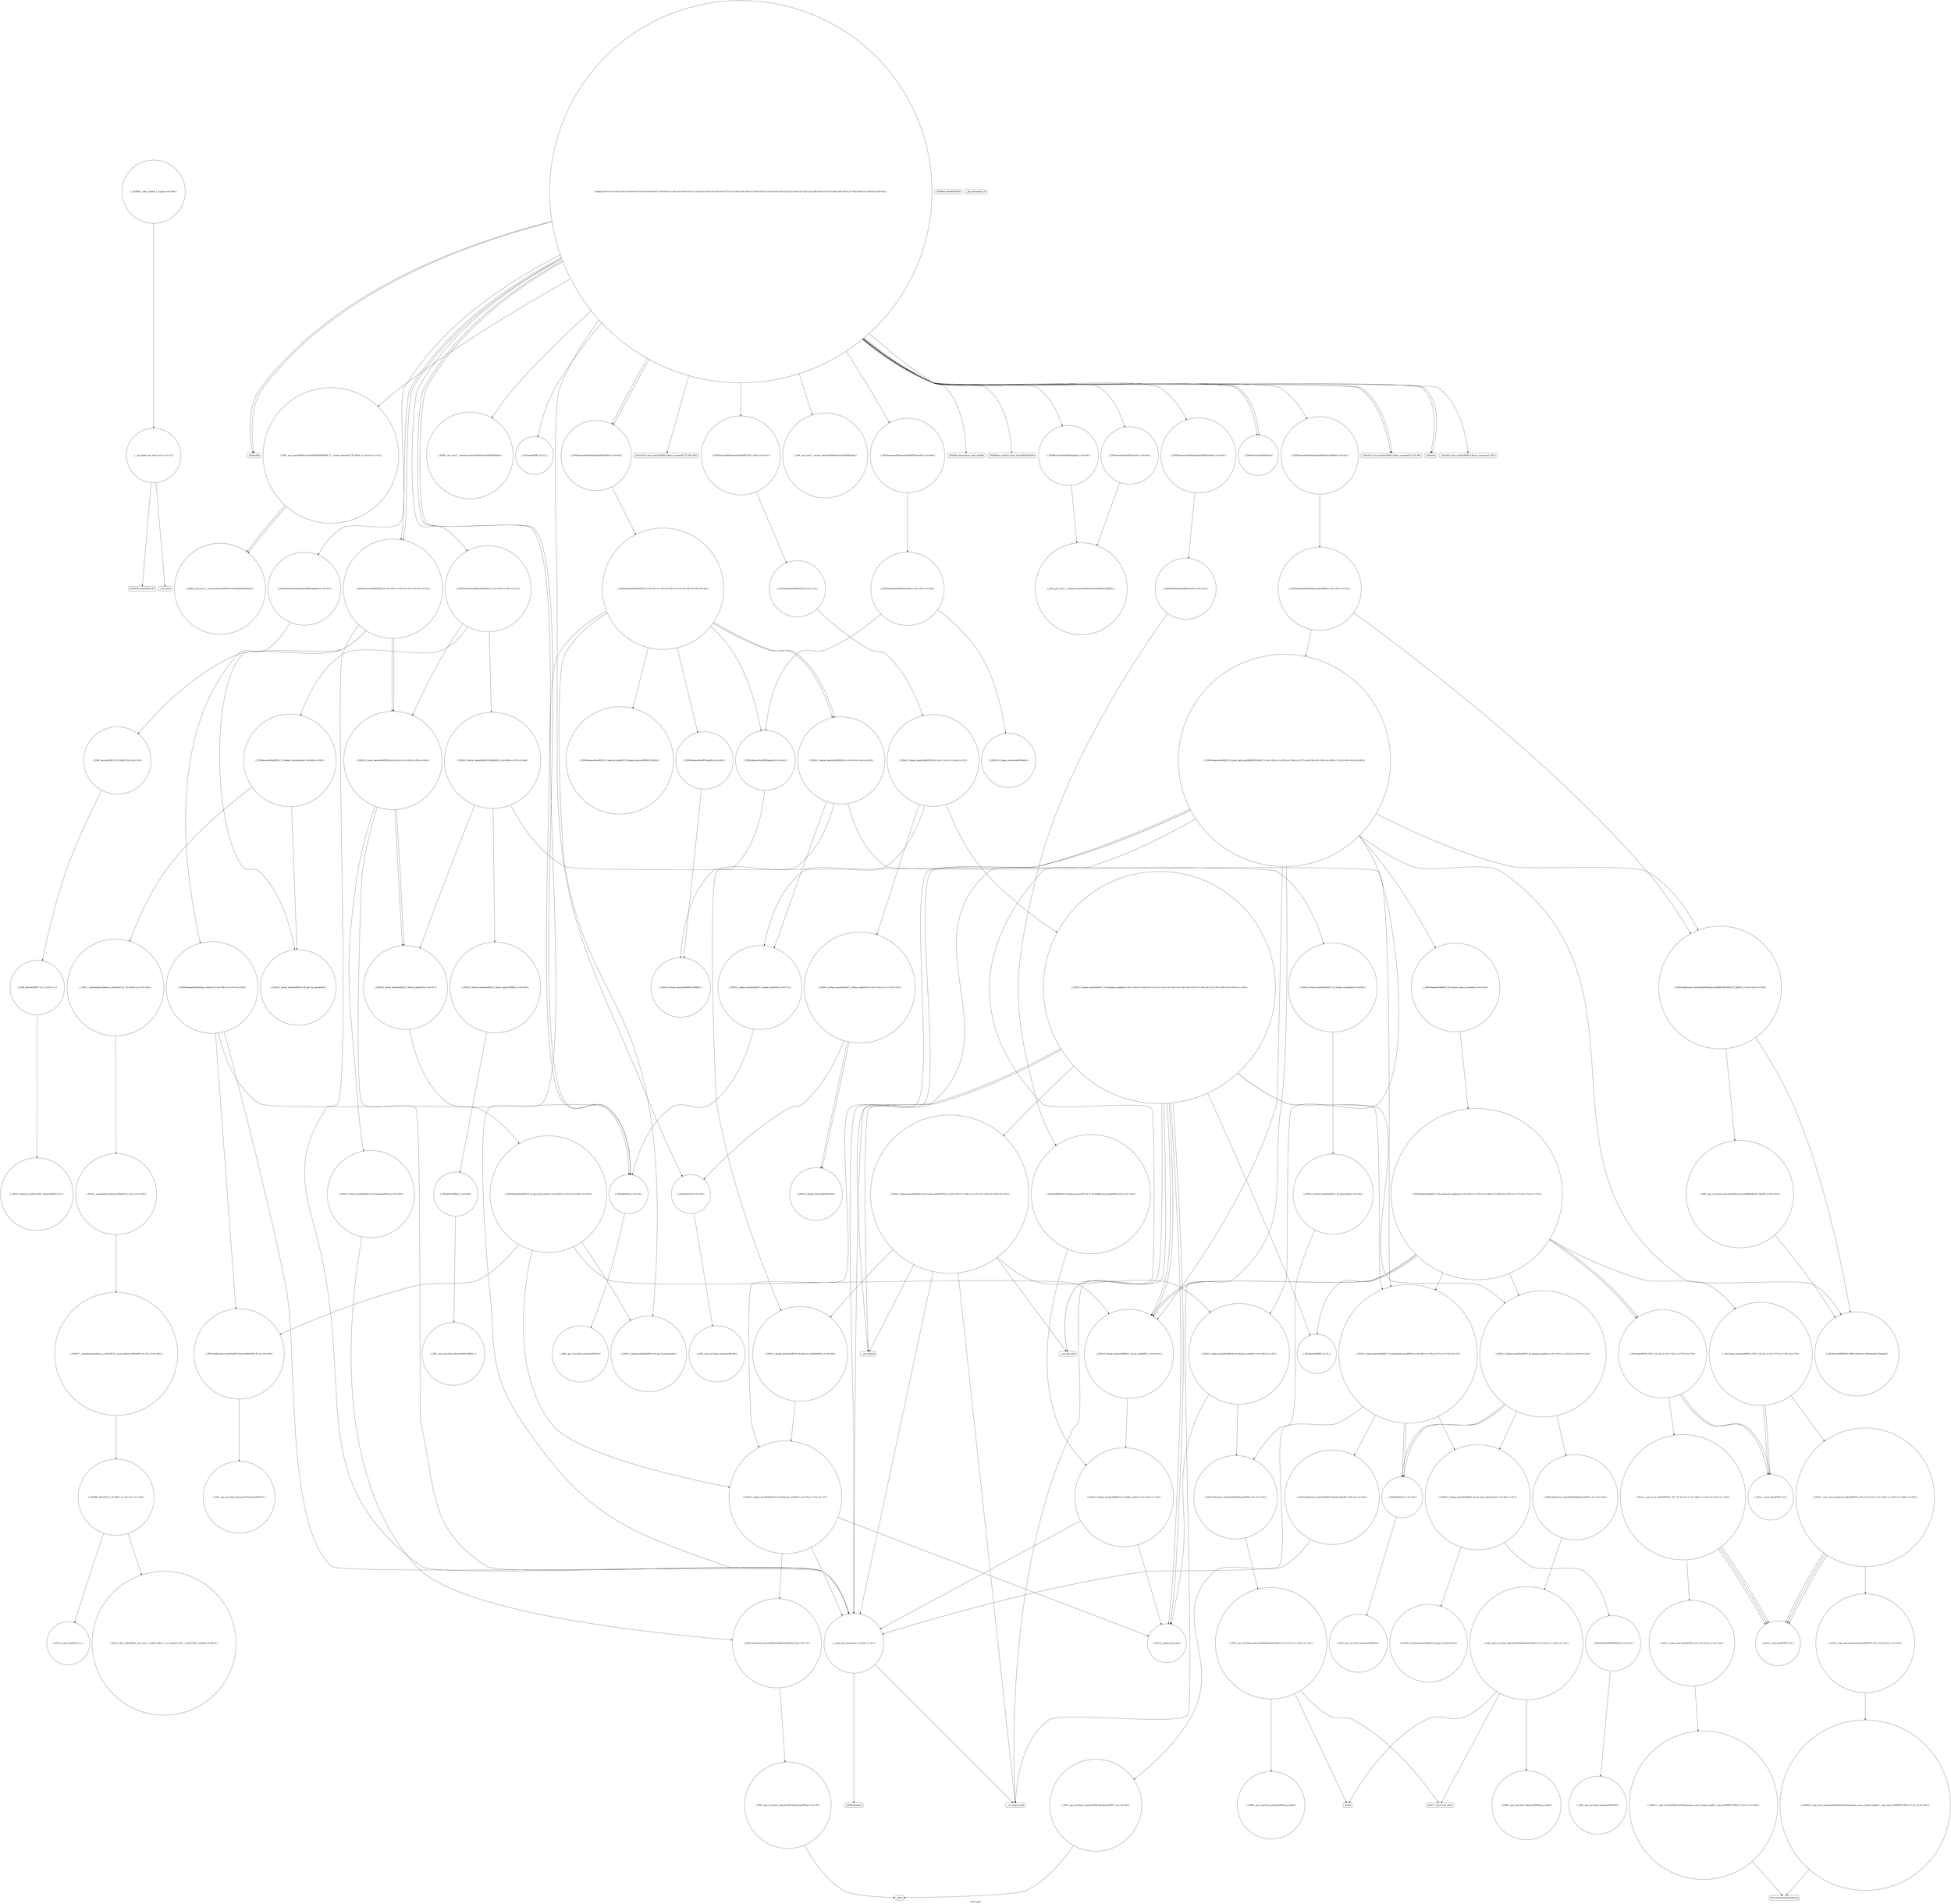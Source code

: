 digraph "Call Graph" {
	label="Call Graph";

	Node0x560e879a1400 [shape=record,shape=circle,label="{__cxx_global_var_init|{<s0>1|<s1>2}}"];
	Node0x560e879a1400:s0 -> Node0x560e879a1480[color=black];
	Node0x560e879a1400:s1 -> Node0x560e879a1580[color=black];
	Node0x560e879a5120 [shape=record,shape=circle,label="{_ZSt3maxImERKT_S2_S2_}"];
	Node0x560e879a1780 [shape=record,shape=Mrecord,label="{_ZNSirsERi}"];
	Node0x560e879a2c80 [shape=record,shape=circle,label="{_ZN9__gnu_cxx13new_allocatorIPiE8allocateEmPKv|{<s0>143|<s1>144|<s2>145}}"];
	Node0x560e879a2c80:s0 -> Node0x560e879a2d00[color=black];
	Node0x560e879a2c80:s1 -> Node0x560e879a4720[color=black];
	Node0x560e879a2c80:s2 -> Node0x560e879a47a0[color=black];
	Node0x560e879a1b00 [shape=record,shape=circle,label="{_ZN9__gnu_cxxneIPiSt6vectorIiSaIiEEEEbRKNS_17__normal_iteratorIT_T0_EESA_|{<s0>41|<s1>42}}"];
	Node0x560e879a1b00:s0 -> Node0x560e879a4e20[color=black];
	Node0x560e879a1b00:s1 -> Node0x560e879a4e20[color=black];
	Node0x560e879a3000 [shape=record,shape=circle,label="{_ZN9__gnu_cxx13new_allocatorIiE9constructIiJRKiEEEvPT_DpOT0_|{<s0>164}}"];
	Node0x560e879a3000:s0 -> Node0x560e879a3080[color=black];
	Node0x560e879a1e80 [shape=record,shape=circle,label="{_ZNKSt5queueIiSt5dequeIiSaIiEEE4sizeEv|{<s0>45}}"];
	Node0x560e879a1e80:s0 -> Node0x560e879a3780[color=black];
	Node0x560e879a3380 [shape=record,shape=circle,label="{_ZSt12__miter_baseIPPiET_S2_}"];
	Node0x560e879a2200 [shape=record,shape=circle,label="{_ZNSt5queueIiSt5dequeIiSaIiEEED2Ev|{<s0>48}}"];
	Node0x560e879a2200:s0 -> Node0x560e879a2300[color=black];
	Node0x560e879a3700 [shape=record,shape=circle,label="{_ZNSt20__copy_move_backwardILb0ELb1ESt26random_access_iterator_tagE13__copy_move_bIPiEEPT_PKS4_S7_S5_|{<s0>191}}"];
	Node0x560e879a3700:s0 -> Node0x560e879a3580[color=black];
	Node0x560e879a2580 [shape=record,shape=circle,label="{_ZNSt11_Deque_baseIiSaIiEED2Ev|{<s0>63|<s1>64|<s2>65}}"];
	Node0x560e879a2580:s0 -> Node0x560e879a2800[color=black];
	Node0x560e879a2580:s1 -> Node0x560e879a2880[color=black];
	Node0x560e879a2580:s2 -> Node0x560e879a2900[color=black];
	Node0x560e879a3a80 [shape=record,shape=circle,label="{_ZNSt5dequeIiSaIiEE16_M_pop_front_auxEv|{<s0>200|<s1>201|<s2>202|<s3>203}}"];
	Node0x560e879a3a80:s0 -> Node0x560e879a2500[color=black];
	Node0x560e879a3a80:s1 -> Node0x560e879a3a00[color=black];
	Node0x560e879a3a80:s2 -> Node0x560e879a2980[color=black];
	Node0x560e879a3a80:s3 -> Node0x560e879a53a0[color=black];
	Node0x560e879a2900 [shape=record,shape=circle,label="{_ZNSt11_Deque_baseIiSaIiEE11_Deque_implD2Ev|{<s0>74}}"];
	Node0x560e879a2900:s0 -> Node0x560e879a1980[color=black];
	Node0x560e879a3ca0 [shape=record,shape=circle,label="{_ZNSt16allocator_traitsISaIPiEE10deallocateERS1_PS0_m|{<s0>82}}"];
	Node0x560e879a3ca0:s0 -> Node0x560e879a3f20[color=black];
	Node0x560e879a4020 [shape=record,shape=circle,label="{_ZN9__gnu_cxx13new_allocatorIiED2Ev}"];
	Node0x560e879a43a0 [shape=record,shape=circle,label="{_ZNSt12_Vector_baseIiSaIiEE12_Vector_implD2Ev|{<s0>97}}"];
	Node0x560e879a43a0:s0 -> Node0x560e879a1980[color=black];
	Node0x560e879a4720 [shape=record,shape=Mrecord,label="{_ZSt17__throw_bad_allocv}"];
	Node0x560e879a4aa0 [shape=record,shape=circle,label="{_ZSt10__fill_n_aIPimiEN9__gnu_cxx11__enable_ifIXsr11__is_scalarIT1_EE7__valueET_E6__typeES4_T0_RKS3_}"];
	Node0x560e879a4e20 [shape=record,shape=circle,label="{_ZNK9__gnu_cxx17__normal_iteratorIPiSt6vectorIiSaIiEEE4baseEv}"];
	Node0x560e879a1480 [shape=record,shape=Mrecord,label="{_ZNSt8ios_base4InitC1Ev}"];
	Node0x560e879a51a0 [shape=record,shape=circle,label="{_ZNSt11_Deque_baseIiSaIiEE15_M_allocate_mapEm|{<s0>131|<s1>132|<s2>133|<s3>134}}"];
	Node0x560e879a51a0:s0 -> Node0x560e879a3c20[color=black];
	Node0x560e879a51a0:s1 -> Node0x560e879a2c00[color=black];
	Node0x560e879a51a0:s2 -> Node0x560e879a3d20[color=black];
	Node0x560e879a51a0:s3 -> Node0x560e879a3d20[color=black];
	Node0x560e879a1800 [shape=record,shape=circle,label="{_ZNSaIiEC2Ev|{<s0>34}}"];
	Node0x560e879a1800:s0 -> Node0x560e879a40a0[color=black];
	Node0x560e879a2d00 [shape=record,shape=circle,label="{_ZNK9__gnu_cxx13new_allocatorIPiE8max_sizeEv}"];
	Node0x560e879a1b80 [shape=record,shape=circle,label="{_ZNK9__gnu_cxx17__normal_iteratorIPiSt6vectorIiSaIiEEEdeEv}"];
	Node0x560e879a3080 [shape=record,shape=circle,label="{_ZSt7forwardIRKiEOT_RNSt16remove_referenceIS2_E4typeE}"];
	Node0x560e879a1f00 [shape=record,shape=circle,label="{_ZSt3maxIiERKT_S2_S2_}"];
	Node0x560e879a3400 [shape=record,shape=circle,label="{_ZSt13__copy_move_aILb0EPPiS1_ET1_T0_S3_S2_|{<s0>184}}"];
	Node0x560e879a3400:s0 -> Node0x560e879a3500[color=black];
	Node0x560e879a2280 [shape=record,shape=circle,label="{_ZNSt6vectorIiSaIiEED2Ev|{<s0>49|<s1>50|<s2>51|<s3>52|<s4>53}}"];
	Node0x560e879a2280:s0 -> Node0x560e879a48a0[color=black];
	Node0x560e879a2280:s1 -> Node0x560e879a4c20[color=black];
	Node0x560e879a2280:s2 -> Node0x560e879a4220[color=black];
	Node0x560e879a2280:s3 -> Node0x560e879a4220[color=black];
	Node0x560e879a2280:s4 -> Node0x560e879a2600[color=black];
	Node0x560e879a3780 [shape=record,shape=circle,label="{_ZNKSt5dequeIiSaIiEE4sizeEv|{<s0>192}}"];
	Node0x560e879a3780:s0 -> Node0x560e879a3800[color=black];
	Node0x560e879a2600 [shape=record,shape=circle,label="{__clang_call_terminate|{<s0>66|<s1>67}}"];
	Node0x560e879a2600:s0 -> Node0x560e879a2680[color=black];
	Node0x560e879a2600:s1 -> Node0x560e879a2700[color=black];
	Node0x560e879a3b00 [shape=record,shape=circle,label="{_ZN9__gnu_cxx13new_allocatorIiE7destroyIiEEvPT_}"];
	Node0x560e879a2980 [shape=record,shape=circle,label="{_ZNSt11_Deque_baseIiSaIiEE18_M_deallocate_nodeEPi|{<s0>75|<s1>76|<s2>77}}"];
	Node0x560e879a2980:s0 -> Node0x560e879a2a80[color=black];
	Node0x560e879a2980:s1 -> Node0x560e879a2a00[color=black];
	Node0x560e879a2980:s2 -> Node0x560e879a2600[color=black];
	Node0x560e879a3d20 [shape=record,shape=circle,label="{_ZNSaIPiED2Ev|{<s0>83}}"];
	Node0x560e879a3d20:s0 -> Node0x560e879a3fa0[color=black];
	Node0x560e879a40a0 [shape=record,shape=circle,label="{_ZN9__gnu_cxx13new_allocatorIiEC2Ev}"];
	Node0x560e879a4420 [shape=record,shape=circle,label="{_ZNSaIiEC2ERKS_|{<s0>98}}"];
	Node0x560e879a4420:s0 -> Node0x560e879a44a0[color=black];
	Node0x560e879a47a0 [shape=record,shape=Mrecord,label="{_Znwm}"];
	Node0x560e879a4b20 [shape=record,shape=circle,label="{_ZSt12__niter_baseIPiET_S1_}"];
	Node0x560e879a4ea0 [shape=record,shape=circle,label="{_ZNSt5dequeIiSaIiEEC2Ev|{<s0>112}}"];
	Node0x560e879a4ea0:s0 -> Node0x560e879a4f20[color=black];
	Node0x560e879a1500 [shape=record,shape=Mrecord,label="{_ZNSt8ios_base4InitD1Ev}"];
	Node0x560e879a5220 [shape=record,shape=circle,label="{_ZNSt11_Deque_baseIiSaIiEE15_M_create_nodesEPPiS3_|{<s0>135|<s1>136|<s2>137|<s3>138|<s4>139|<s5>140}}"];
	Node0x560e879a5220:s0 -> Node0x560e879a2d80[color=black];
	Node0x560e879a5220:s1 -> Node0x560e879a2680[color=black];
	Node0x560e879a5220:s2 -> Node0x560e879a2800[color=black];
	Node0x560e879a5220:s3 -> Node0x560e879a52a0[color=black];
	Node0x560e879a5220:s4 -> Node0x560e879a5320[color=black];
	Node0x560e879a5220:s5 -> Node0x560e879a2600[color=black];
	Node0x560e879a1880 [shape=record,shape=circle,label="{_ZNSt6vectorIiSaIiEEC2EmRKS0_|{<s0>35|<s1>36|<s2>37}}"];
	Node0x560e879a1880:s0 -> Node0x560e879a4120[color=black];
	Node0x560e879a1880:s1 -> Node0x560e879a41a0[color=black];
	Node0x560e879a1880:s2 -> Node0x560e879a4220[color=black];
	Node0x560e879a2d80 [shape=record,shape=circle,label="{_ZNSt11_Deque_baseIiSaIiEE16_M_allocate_nodeEv|{<s0>146|<s1>147}}"];
	Node0x560e879a2d80:s0 -> Node0x560e879a2a80[color=black];
	Node0x560e879a2d80:s1 -> Node0x560e879a45a0[color=black];
	Node0x560e879a1c00 [shape=record,shape=Mrecord,label="{_ZStrsIcSt11char_traitsIcEERSt13basic_istreamIT_T0_ES6_RS3_}"];
	Node0x560e879a3100 [shape=record,shape=circle,label="{_ZNSt5dequeIiSaIiEE22_M_reserve_map_at_backEm|{<s0>165}}"];
	Node0x560e879a3100:s0 -> Node0x560e879a3180[color=black];
	Node0x560e879a1f80 [shape=record,shape=circle,label="{_ZNSt5queueIiSt5dequeIiSaIiEEE5frontEv|{<s0>46}}"];
	Node0x560e879a1f80:s0 -> Node0x560e879a3880[color=black];
	Node0x560e879a3480 [shape=record,shape=circle,label="{_ZSt12__niter_baseIPPiET_S2_}"];
	Node0x560e879a2300 [shape=record,shape=circle,label="{_ZNSt5dequeIiSaIiEED2Ev|{<s0>54|<s1>55|<s2>56|<s3>57|<s4>58|<s5>59|<s6>60}}"];
	Node0x560e879a2300:s0 -> Node0x560e879a2400[color=black];
	Node0x560e879a2300:s1 -> Node0x560e879a2480[color=black];
	Node0x560e879a2300:s2 -> Node0x560e879a2500[color=black];
	Node0x560e879a2300:s3 -> Node0x560e879a2380[color=black];
	Node0x560e879a2300:s4 -> Node0x560e879a2580[color=black];
	Node0x560e879a2300:s5 -> Node0x560e879a2580[color=black];
	Node0x560e879a2300:s6 -> Node0x560e879a2600[color=black];
	Node0x560e879a3800 [shape=record,shape=circle,label="{_ZStmiIiRiPiENSt15_Deque_iteratorIT_T0_T1_E15difference_typeERKS6_S9_|{<s0>193}}"];
	Node0x560e879a3800:s0 -> Node0x560e879a2e00[color=black];
	Node0x560e879a2680 [shape=record,shape=Mrecord,label="{__cxa_begin_catch}"];
	Node0x560e879a3b80 [shape=record,shape=circle,label="{_GLOBAL__sub_I_snandi_1_0.cpp|{<s0>204}}"];
	Node0x560e879a3b80:s0 -> Node0x560e879a1400[color=black];
	Node0x560e879a2a00 [shape=record,shape=circle,label="{_ZNSt16allocator_traitsISaIiEE10deallocateERS0_Pim|{<s0>78}}"];
	Node0x560e879a2a00:s0 -> Node0x560e879a2b00[color=black];
	Node0x560e879a3da0 [shape=record,shape=circle,label="{_ZNKSt11_Deque_baseIiSaIiEE19_M_get_Tp_allocatorEv}"];
	Node0x560e879a4120 [shape=record,shape=circle,label="{_ZNSt12_Vector_baseIiSaIiEEC2EmRKS0_|{<s0>86|<s1>87|<s2>88}}"];
	Node0x560e879a4120:s0 -> Node0x560e879a42a0[color=black];
	Node0x560e879a4120:s1 -> Node0x560e879a4320[color=black];
	Node0x560e879a4120:s2 -> Node0x560e879a43a0[color=black];
	Node0x560e879a44a0 [shape=record,shape=circle,label="{_ZN9__gnu_cxx13new_allocatorIiEC2ERKS1_}"];
	Node0x560e879a4820 [shape=record,shape=circle,label="{_ZSt27__uninitialized_default_n_aIPimiET_S1_T0_RSaIT1_E|{<s0>104}}"];
	Node0x560e879a4820:s0 -> Node0x560e879a4920[color=black];
	Node0x560e879a4ba0 [shape=record,shape=circle,label="{_ZNSt12_Vector_baseIiSaIiEE13_M_deallocateEPim|{<s0>109}}"];
	Node0x560e879a4ba0:s0 -> Node0x560e879a2a00[color=black];
	Node0x560e879a4f20 [shape=record,shape=circle,label="{_ZNSt11_Deque_baseIiSaIiEEC2Ev|{<s0>113|<s1>114|<s2>115}}"];
	Node0x560e879a4f20:s0 -> Node0x560e879a4fa0[color=black];
	Node0x560e879a4f20:s1 -> Node0x560e879a5020[color=black];
	Node0x560e879a4f20:s2 -> Node0x560e879a2900[color=black];
	Node0x560e879a1580 [shape=record,shape=Mrecord,label="{__cxa_atexit}"];
	Node0x560e879a52a0 [shape=record,shape=Mrecord,label="{__cxa_rethrow}"];
	Node0x560e879a1900 [shape=record,shape=Mrecord,label="{__gxx_personality_v0}"];
	Node0x560e879a2e00 [shape=record,shape=circle,label="{_ZNSt15_Deque_iteratorIiRiPiE14_S_buffer_sizeEv|{<s0>148|<s1>149}}"];
	Node0x560e879a2e00:s0 -> Node0x560e879a2a80[color=black];
	Node0x560e879a2e00:s1 -> Node0x560e879a2600[color=black];
	Node0x560e879a1c80 [shape=record,shape=circle,label="{_ZN9__gnu_cxx17__normal_iteratorIPiSt6vectorIiSaIiEEEppEv}"];
	Node0x560e879a3180 [shape=record,shape=circle,label="{_ZNSt5dequeIiSaIiEE17_M_reallocate_mapEmb|{<s0>166|<s1>167|<s2>168|<s3>169|<s4>170|<s5>171|<s6>172|<s7>173}}"];
	Node0x560e879a3180:s0 -> Node0x560e879a3200[color=black];
	Node0x560e879a3180:s1 -> Node0x560e879a3280[color=black];
	Node0x560e879a3180:s2 -> Node0x560e879a5120[color=black];
	Node0x560e879a3180:s3 -> Node0x560e879a51a0[color=black];
	Node0x560e879a3180:s4 -> Node0x560e879a3200[color=black];
	Node0x560e879a3180:s5 -> Node0x560e879a2880[color=black];
	Node0x560e879a3180:s6 -> Node0x560e879a53a0[color=black];
	Node0x560e879a3180:s7 -> Node0x560e879a53a0[color=black];
	Node0x560e879a2000 [shape=record,shape=circle,label="{_ZNSt5queueIiSt5dequeIiSaIiEEE3popEv|{<s0>47}}"];
	Node0x560e879a2000:s0 -> Node0x560e879a3980[color=black];
	Node0x560e879a3500 [shape=record,shape=circle,label="{_ZNSt11__copy_moveILb0ELb1ESt26random_access_iterator_tagE8__copy_mIPiEEPT_PKS4_S7_S5_|{<s0>185}}"];
	Node0x560e879a3500:s0 -> Node0x560e879a3580[color=black];
	Node0x560e879a2380 [shape=record,shape=circle,label="{_ZNSt5dequeIiSaIiEE15_M_destroy_dataESt15_Deque_iteratorIiRiPiES5_RKS0_}"];
	Node0x560e879a3880 [shape=record,shape=circle,label="{_ZNSt5dequeIiSaIiEE5frontEv|{<s0>194|<s1>195}}"];
	Node0x560e879a3880:s0 -> Node0x560e879a2400[color=black];
	Node0x560e879a3880:s1 -> Node0x560e879a3900[color=black];
	Node0x560e879a2700 [shape=record,shape=Mrecord,label="{_ZSt9terminatev}"];
	Node0x560e879a2a80 [shape=record,shape=circle,label="{_ZSt16__deque_buf_sizem}"];
	Node0x560e879a3e20 [shape=record,shape=circle,label="{_ZNSaIPiEC2IiEERKSaIT_E|{<s0>84}}"];
	Node0x560e879a3e20:s0 -> Node0x560e879a3ea0[color=black];
	Node0x560e879a41a0 [shape=record,shape=circle,label="{_ZNSt6vectorIiSaIiEE21_M_default_initializeEm|{<s0>89|<s1>90}}"];
	Node0x560e879a41a0:s0 -> Node0x560e879a48a0[color=black];
	Node0x560e879a41a0:s1 -> Node0x560e879a4820[color=black];
	Node0x560e879a4520 [shape=record,shape=circle,label="{_ZNSt12_Vector_baseIiSaIiEE11_M_allocateEm|{<s0>99}}"];
	Node0x560e879a4520:s0 -> Node0x560e879a45a0[color=black];
	Node0x560e879a48a0 [shape=record,shape=circle,label="{_ZNSt12_Vector_baseIiSaIiEE19_M_get_Tp_allocatorEv}"];
	Node0x560e879a4c20 [shape=record,shape=circle,label="{_ZSt8_DestroyIPiiEvT_S1_RSaIT0_E|{<s0>110}}"];
	Node0x560e879a4c20:s0 -> Node0x560e879a4ca0[color=black];
	Node0x560e879a4fa0 [shape=record,shape=circle,label="{_ZNSt11_Deque_baseIiSaIiEE11_Deque_implC2Ev|{<s0>116|<s1>117|<s2>118}}"];
	Node0x560e879a4fa0:s0 -> Node0x560e879a1800[color=black];
	Node0x560e879a4fa0:s1 -> Node0x560e879a50a0[color=black];
	Node0x560e879a4fa0:s2 -> Node0x560e879a50a0[color=black];
	Node0x560e879a1600 [shape=record,shape=circle,label="{main|{<s0>3|<s1>4|<s2>5|<s3>6|<s4>7|<s5>8|<s6>9|<s7>10|<s8>11|<s9>12|<s10>13|<s11>14|<s12>15|<s13>16|<s14>17|<s15>18|<s16>19|<s17>20|<s18>21|<s19>22|<s20>23|<s21>24|<s22>25|<s23>26|<s24>27|<s25>28|<s26>29|<s27>30|<s28>31|<s29>32|<s30>33}}"];
	Node0x560e879a1600:s0 -> Node0x560e879a1680[color=black];
	Node0x560e879a1600:s1 -> Node0x560e879a1700[color=black];
	Node0x560e879a1600:s2 -> Node0x560e879a1780[color=black];
	Node0x560e879a1600:s3 -> Node0x560e879a1780[color=black];
	Node0x560e879a1600:s4 -> Node0x560e879a1800[color=black];
	Node0x560e879a1600:s5 -> Node0x560e879a1880[color=black];
	Node0x560e879a1600:s6 -> Node0x560e879a1980[color=black];
	Node0x560e879a1600:s7 -> Node0x560e879a1a00[color=black];
	Node0x560e879a1600:s8 -> Node0x560e879a1a80[color=black];
	Node0x560e879a1600:s9 -> Node0x560e879a1b00[color=black];
	Node0x560e879a1600:s10 -> Node0x560e879a1b80[color=black];
	Node0x560e879a1600:s11 -> Node0x560e879a1c00[color=black];
	Node0x560e879a1600:s12 -> Node0x560e879a1c80[color=black];
	Node0x560e879a1600:s13 -> Node0x560e879a1980[color=black];
	Node0x560e879a1600:s14 -> Node0x560e879a1d00[color=black];
	Node0x560e879a1600:s15 -> Node0x560e879a1e00[color=black];
	Node0x560e879a1600:s16 -> Node0x560e879a1d80[color=black];
	Node0x560e879a1600:s17 -> Node0x560e879a1e00[color=black];
	Node0x560e879a1600:s18 -> Node0x560e879a1e80[color=black];
	Node0x560e879a1600:s19 -> Node0x560e879a1f00[color=black];
	Node0x560e879a1600:s20 -> Node0x560e879a1f80[color=black];
	Node0x560e879a1600:s21 -> Node0x560e879a2000[color=black];
	Node0x560e879a1600:s22 -> Node0x560e879a2200[color=black];
	Node0x560e879a1600:s23 -> Node0x560e879a2100[color=black];
	Node0x560e879a1600:s24 -> Node0x560e879a2180[color=black];
	Node0x560e879a1600:s25 -> Node0x560e879a2100[color=black];
	Node0x560e879a1600:s26 -> Node0x560e879a2180[color=black];
	Node0x560e879a1600:s27 -> Node0x560e879a2080[color=black];
	Node0x560e879a1600:s28 -> Node0x560e879a2200[color=black];
	Node0x560e879a1600:s29 -> Node0x560e879a2280[color=black];
	Node0x560e879a1600:s30 -> Node0x560e879a2280[color=black];
	Node0x560e879a5320 [shape=record,shape=Mrecord,label="{__cxa_end_catch}"];
	Node0x560e879a1980 [shape=record,shape=circle,label="{_ZNSaIiED2Ev|{<s0>38}}"];
	Node0x560e879a1980:s0 -> Node0x560e879a4020[color=black];
	Node0x560e879a2e80 [shape=record,shape=circle,label="{_ZNSt5dequeIiSaIiEE9push_backERKi|{<s0>150|<s1>151}}"];
	Node0x560e879a2e80:s0 -> Node0x560e879a2f00[color=black];
	Node0x560e879a2e80:s1 -> Node0x560e879a2f80[color=black];
	Node0x560e879a1d00 [shape=record,shape=circle,label="{_ZNSt5queueIiSt5dequeIiSaIiEEEC2IS2_vEEv|{<s0>43}}"];
	Node0x560e879a1d00:s0 -> Node0x560e879a4ea0[color=black];
	Node0x560e879a3200 [shape=record,shape=circle,label="{_ZSt4copyIPPiS1_ET0_T_S3_S2_|{<s0>174|<s1>175|<s2>176}}"];
	Node0x560e879a3200:s0 -> Node0x560e879a3380[color=black];
	Node0x560e879a3200:s1 -> Node0x560e879a3380[color=black];
	Node0x560e879a3200:s2 -> Node0x560e879a3300[color=black];
	Node0x560e879a2080 [shape=record,shape=Mrecord,label="{_ZStlsISt11char_traitsIcEERSt13basic_ostreamIcT_ES5_c}"];
	Node0x560e879a3580 [shape=record,shape=Mrecord,label="{llvm.memmove.p0i8.p0i8.i64}"];
	Node0x560e879a2400 [shape=record,shape=circle,label="{_ZNSt5dequeIiSaIiEE5beginEv|{<s0>61}}"];
	Node0x560e879a2400:s0 -> Node0x560e879a2780[color=black];
	Node0x560e879a3900 [shape=record,shape=circle,label="{_ZNKSt15_Deque_iteratorIiRiPiEdeEv}"];
	Node0x560e879a2780 [shape=record,shape=circle,label="{_ZNSt15_Deque_iteratorIiRiPiEC2ERKS2_}"];
	Node0x560e879a2b00 [shape=record,shape=circle,label="{_ZN9__gnu_cxx13new_allocatorIiE10deallocateEPim|{<s0>79}}"];
	Node0x560e879a2b00:s0 -> Node0x560e879a2b80[color=black];
	Node0x560e879a3ea0 [shape=record,shape=circle,label="{_ZN9__gnu_cxx13new_allocatorIPiEC2Ev}"];
	Node0x560e879a4220 [shape=record,shape=circle,label="{_ZNSt12_Vector_baseIiSaIiEED2Ev|{<s0>91|<s1>92|<s2>93|<s3>94}}"];
	Node0x560e879a4220:s0 -> Node0x560e879a4ba0[color=black];
	Node0x560e879a4220:s1 -> Node0x560e879a43a0[color=black];
	Node0x560e879a4220:s2 -> Node0x560e879a43a0[color=black];
	Node0x560e879a4220:s3 -> Node0x560e879a2600[color=black];
	Node0x560e879a45a0 [shape=record,shape=circle,label="{_ZNSt16allocator_traitsISaIiEE8allocateERS0_m|{<s0>100}}"];
	Node0x560e879a45a0:s0 -> Node0x560e879a4620[color=black];
	Node0x560e879a4920 [shape=record,shape=circle,label="{_ZSt25__uninitialized_default_nIPimET_S1_T0_|{<s0>105}}"];
	Node0x560e879a4920:s0 -> Node0x560e879a49a0[color=black];
	Node0x560e879a4ca0 [shape=record,shape=circle,label="{_ZSt8_DestroyIPiEvT_S1_|{<s0>111}}"];
	Node0x560e879a4ca0:s0 -> Node0x560e879a4d20[color=black];
	Node0x560e879a5020 [shape=record,shape=circle,label="{_ZNSt11_Deque_baseIiSaIiEE17_M_initialize_mapEm|{<s0>119|<s1>120|<s2>121|<s3>122|<s4>123|<s5>124|<s6>125|<s7>126|<s8>127|<s9>128|<s10>129|<s11>130}}"];
	Node0x560e879a5020:s0 -> Node0x560e879a2a80[color=black];
	Node0x560e879a5020:s1 -> Node0x560e879a5120[color=black];
	Node0x560e879a5020:s2 -> Node0x560e879a51a0[color=black];
	Node0x560e879a5020:s3 -> Node0x560e879a5220[color=black];
	Node0x560e879a5020:s4 -> Node0x560e879a2680[color=black];
	Node0x560e879a5020:s5 -> Node0x560e879a2880[color=black];
	Node0x560e879a5020:s6 -> Node0x560e879a52a0[color=black];
	Node0x560e879a5020:s7 -> Node0x560e879a5320[color=black];
	Node0x560e879a5020:s8 -> Node0x560e879a53a0[color=black];
	Node0x560e879a5020:s9 -> Node0x560e879a53a0[color=black];
	Node0x560e879a5020:s10 -> Node0x560e879a2a80[color=black];
	Node0x560e879a5020:s11 -> Node0x560e879a2600[color=black];
	Node0x560e879a1680 [shape=record,shape=Mrecord,label="{_ZNSt8ios_base15sync_with_stdioEb}"];
	Node0x560e879a53a0 [shape=record,shape=circle,label="{_ZNSt15_Deque_iteratorIiRiPiE11_M_set_nodeEPS1_|{<s0>141}}"];
	Node0x560e879a53a0:s0 -> Node0x560e879a2e00[color=black];
	Node0x560e879a1a00 [shape=record,shape=circle,label="{_ZNSt6vectorIiSaIiEE5beginEv|{<s0>39}}"];
	Node0x560e879a1a00:s0 -> Node0x560e879a4da0[color=black];
	Node0x560e879a2f00 [shape=record,shape=circle,label="{_ZNSt16allocator_traitsISaIiEE9constructIiJRKiEEEvRS0_PT_DpOT0_|{<s0>152|<s1>153}}"];
	Node0x560e879a2f00:s0 -> Node0x560e879a3080[color=black];
	Node0x560e879a2f00:s1 -> Node0x560e879a3000[color=black];
	Node0x560e879a1d80 [shape=record,shape=circle,label="{_ZNSt5queueIiSt5dequeIiSaIiEEE4pushERKi|{<s0>44}}"];
	Node0x560e879a1d80:s0 -> Node0x560e879a2e80[color=black];
	Node0x560e879a3280 [shape=record,shape=circle,label="{_ZSt13copy_backwardIPPiS1_ET0_T_S3_S2_|{<s0>177|<s1>178|<s2>179}}"];
	Node0x560e879a3280:s0 -> Node0x560e879a3380[color=black];
	Node0x560e879a3280:s1 -> Node0x560e879a3380[color=black];
	Node0x560e879a3280:s2 -> Node0x560e879a3600[color=black];
	Node0x560e879a2100 [shape=record,shape=Mrecord,label="{_ZStlsISt11char_traitsIcEERSt13basic_ostreamIcT_ES5_PKc}"];
	Node0x560e879a3600 [shape=record,shape=circle,label="{_ZSt23__copy_move_backward_a2ILb0EPPiS1_ET1_T0_S3_S2_|{<s0>186|<s1>187|<s2>188|<s3>189}}"];
	Node0x560e879a3600:s0 -> Node0x560e879a3480[color=black];
	Node0x560e879a3600:s1 -> Node0x560e879a3480[color=black];
	Node0x560e879a3600:s2 -> Node0x560e879a3480[color=black];
	Node0x560e879a3600:s3 -> Node0x560e879a3680[color=black];
	Node0x560e879a2480 [shape=record,shape=circle,label="{_ZNSt5dequeIiSaIiEE3endEv|{<s0>62}}"];
	Node0x560e879a2480:s0 -> Node0x560e879a2780[color=black];
	Node0x560e879a3980 [shape=record,shape=circle,label="{_ZNSt5dequeIiSaIiEE9pop_frontEv|{<s0>196|<s1>197|<s2>198}}"];
	Node0x560e879a3980:s0 -> Node0x560e879a3a00[color=black];
	Node0x560e879a3980:s1 -> Node0x560e879a3a80[color=black];
	Node0x560e879a3980:s2 -> Node0x560e879a2600[color=black];
	Node0x560e879a2800 [shape=record,shape=circle,label="{_ZNSt11_Deque_baseIiSaIiEE16_M_destroy_nodesEPPiS3_|{<s0>68}}"];
	Node0x560e879a2800:s0 -> Node0x560e879a2980[color=black];
	Node0x560e879a2b80 [shape=record,shape=Mrecord,label="{_ZdlPv}"];
	Node0x560e879a3f20 [shape=record,shape=circle,label="{_ZN9__gnu_cxx13new_allocatorIPiE10deallocateEPS1_m|{<s0>85}}"];
	Node0x560e879a3f20:s0 -> Node0x560e879a2b80[color=black];
	Node0x560e879a42a0 [shape=record,shape=circle,label="{_ZNSt12_Vector_baseIiSaIiEE12_Vector_implC2ERKS0_|{<s0>95}}"];
	Node0x560e879a42a0:s0 -> Node0x560e879a4420[color=black];
	Node0x560e879a4620 [shape=record,shape=circle,label="{_ZN9__gnu_cxx13new_allocatorIiE8allocateEmPKv|{<s0>101|<s1>102|<s2>103}}"];
	Node0x560e879a4620:s0 -> Node0x560e879a46a0[color=black];
	Node0x560e879a4620:s1 -> Node0x560e879a4720[color=black];
	Node0x560e879a4620:s2 -> Node0x560e879a47a0[color=black];
	Node0x560e879a49a0 [shape=record,shape=circle,label="{_ZNSt27__uninitialized_default_n_1ILb1EE18__uninit_default_nIPimEET_S3_T0_|{<s0>106}}"];
	Node0x560e879a49a0:s0 -> Node0x560e879a4a20[color=black];
	Node0x560e879a4d20 [shape=record,shape=circle,label="{_ZNSt12_Destroy_auxILb1EE9__destroyIPiEEvT_S3_}"];
	Node0x560e879a50a0 [shape=record,shape=circle,label="{_ZNSt15_Deque_iteratorIiRiPiEC2Ev}"];
	Node0x560e879a1700 [shape=record,shape=Mrecord,label="{_ZNSt9basic_iosIcSt11char_traitsIcEE3tieEPSo}"];
	Node0x560e879a2c00 [shape=record,shape=circle,label="{_ZNSt16allocator_traitsISaIPiEE8allocateERS1_m|{<s0>142}}"];
	Node0x560e879a2c00:s0 -> Node0x560e879a2c80[color=black];
	Node0x560e879a1a80 [shape=record,shape=circle,label="{_ZNSt6vectorIiSaIiEE3endEv|{<s0>40}}"];
	Node0x560e879a1a80:s0 -> Node0x560e879a4da0[color=black];
	Node0x560e879a2f80 [shape=record,shape=circle,label="{_ZNSt5dequeIiSaIiEE16_M_push_back_auxIJRKiEEEvDpOT_|{<s0>154|<s1>155|<s2>156|<s3>157|<s4>158|<s5>159|<s6>160|<s7>161|<s8>162|<s9>163}}"];
	Node0x560e879a2f80:s0 -> Node0x560e879a3100[color=black];
	Node0x560e879a2f80:s1 -> Node0x560e879a2d80[color=black];
	Node0x560e879a2f80:s2 -> Node0x560e879a3080[color=black];
	Node0x560e879a2f80:s3 -> Node0x560e879a2f00[color=black];
	Node0x560e879a2f80:s4 -> Node0x560e879a53a0[color=black];
	Node0x560e879a2f80:s5 -> Node0x560e879a2680[color=black];
	Node0x560e879a2f80:s6 -> Node0x560e879a2980[color=black];
	Node0x560e879a2f80:s7 -> Node0x560e879a52a0[color=black];
	Node0x560e879a2f80:s8 -> Node0x560e879a5320[color=black];
	Node0x560e879a2f80:s9 -> Node0x560e879a2600[color=black];
	Node0x560e879a1e00 [shape=record,shape=circle,label="{_ZNSt6vectorIiSaIiEEixEm}"];
	Node0x560e879a3300 [shape=record,shape=circle,label="{_ZSt14__copy_move_a2ILb0EPPiS1_ET1_T0_S3_S2_|{<s0>180|<s1>181|<s2>182|<s3>183}}"];
	Node0x560e879a3300:s0 -> Node0x560e879a3480[color=black];
	Node0x560e879a3300:s1 -> Node0x560e879a3480[color=black];
	Node0x560e879a3300:s2 -> Node0x560e879a3480[color=black];
	Node0x560e879a3300:s3 -> Node0x560e879a3400[color=black];
	Node0x560e879a2180 [shape=record,shape=Mrecord,label="{_ZNSolsEi}"];
	Node0x560e879a3680 [shape=record,shape=circle,label="{_ZSt22__copy_move_backward_aILb0EPPiS1_ET1_T0_S3_S2_|{<s0>190}}"];
	Node0x560e879a3680:s0 -> Node0x560e879a3700[color=black];
	Node0x560e879a2500 [shape=record,shape=circle,label="{_ZNSt11_Deque_baseIiSaIiEE19_M_get_Tp_allocatorEv}"];
	Node0x560e879a3a00 [shape=record,shape=circle,label="{_ZNSt16allocator_traitsISaIiEE7destroyIiEEvRS0_PT_|{<s0>199}}"];
	Node0x560e879a3a00:s0 -> Node0x560e879a3b00[color=black];
	Node0x560e879a2880 [shape=record,shape=circle,label="{_ZNSt11_Deque_baseIiSaIiEE17_M_deallocate_mapEPPim|{<s0>69|<s1>70|<s2>71|<s3>72|<s4>73}}"];
	Node0x560e879a2880:s0 -> Node0x560e879a3c20[color=black];
	Node0x560e879a2880:s1 -> Node0x560e879a3ca0[color=black];
	Node0x560e879a2880:s2 -> Node0x560e879a3d20[color=black];
	Node0x560e879a2880:s3 -> Node0x560e879a3d20[color=black];
	Node0x560e879a2880:s4 -> Node0x560e879a2600[color=black];
	Node0x560e879a3c20 [shape=record,shape=circle,label="{_ZNKSt11_Deque_baseIiSaIiEE20_M_get_map_allocatorEv|{<s0>80|<s1>81}}"];
	Node0x560e879a3c20:s0 -> Node0x560e879a3da0[color=black];
	Node0x560e879a3c20:s1 -> Node0x560e879a3e20[color=black];
	Node0x560e879a3fa0 [shape=record,shape=circle,label="{_ZN9__gnu_cxx13new_allocatorIPiED2Ev}"];
	Node0x560e879a4320 [shape=record,shape=circle,label="{_ZNSt12_Vector_baseIiSaIiEE17_M_create_storageEm|{<s0>96}}"];
	Node0x560e879a4320:s0 -> Node0x560e879a4520[color=black];
	Node0x560e879a46a0 [shape=record,shape=circle,label="{_ZNK9__gnu_cxx13new_allocatorIiE8max_sizeEv}"];
	Node0x560e879a4a20 [shape=record,shape=circle,label="{_ZSt6fill_nIPimiET_S1_T0_RKT1_|{<s0>107|<s1>108}}"];
	Node0x560e879a4a20:s0 -> Node0x560e879a4b20[color=black];
	Node0x560e879a4a20:s1 -> Node0x560e879a4aa0[color=black];
	Node0x560e879a4da0 [shape=record,shape=circle,label="{_ZN9__gnu_cxx17__normal_iteratorIPiSt6vectorIiSaIiEEEC2ERKS1_}"];
}
